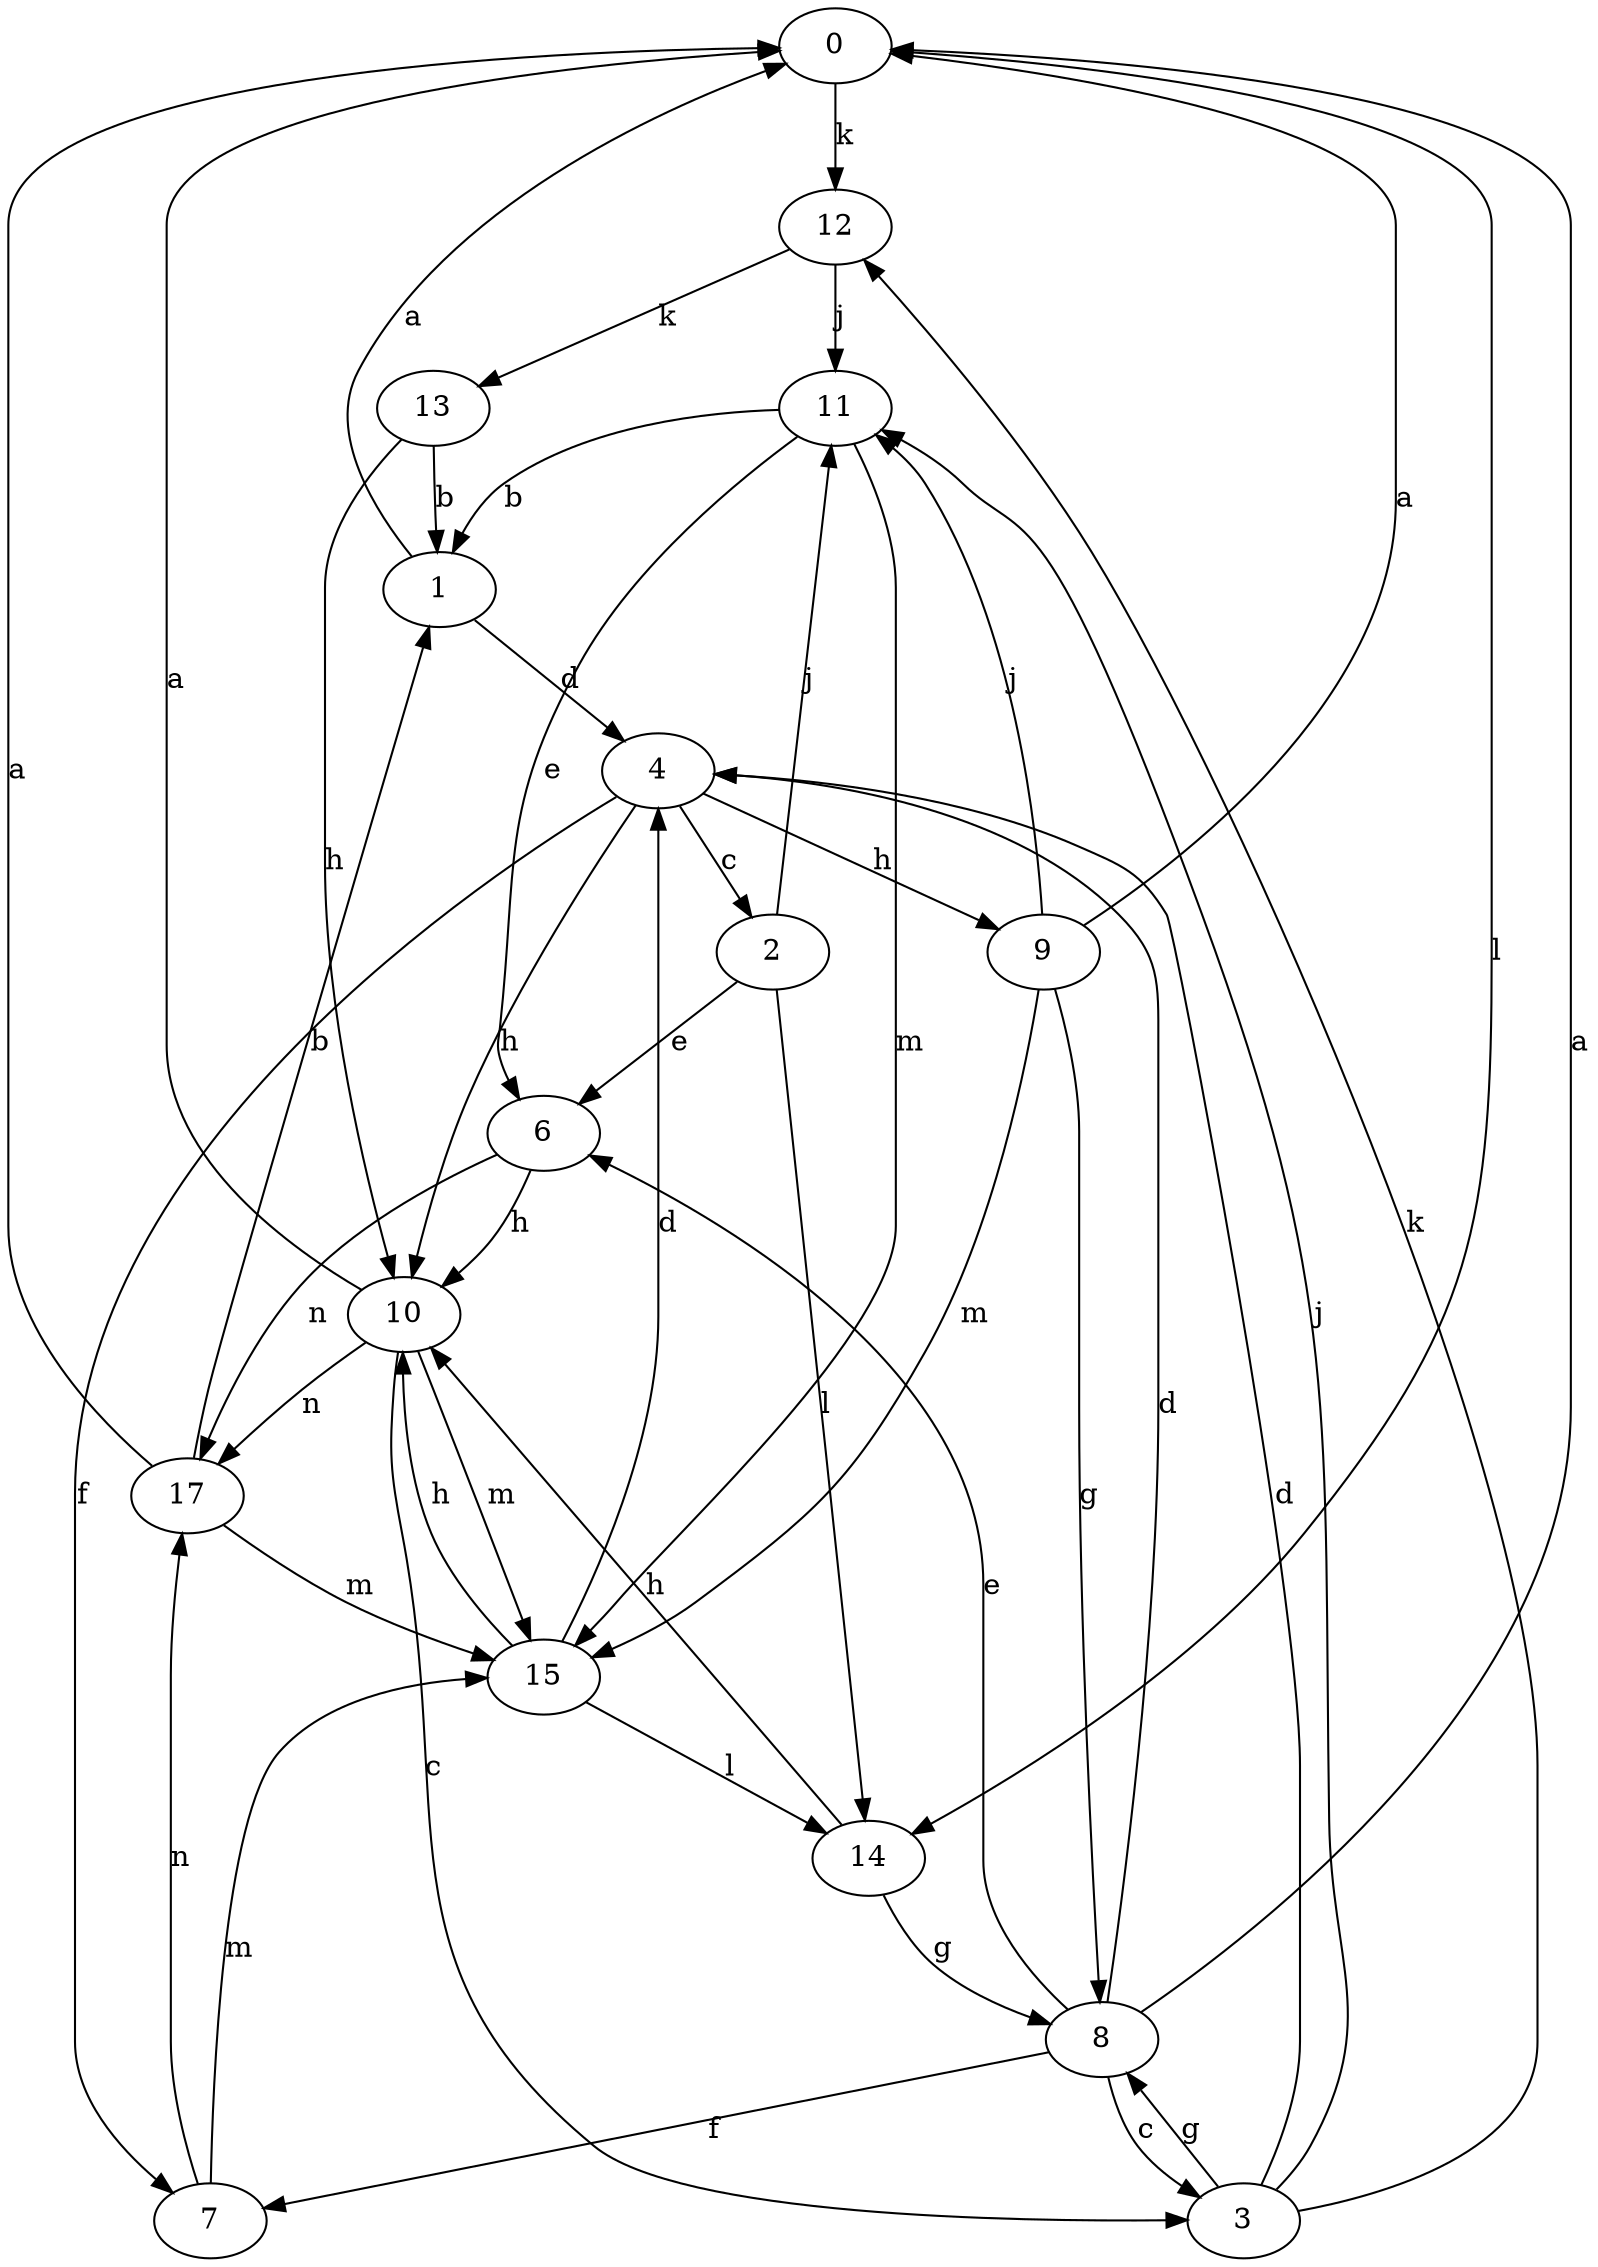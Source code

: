 strict digraph  {
0;
1;
2;
3;
4;
6;
7;
8;
9;
10;
11;
12;
13;
14;
15;
17;
0 -> 12  [label=k];
0 -> 14  [label=l];
1 -> 0  [label=a];
1 -> 4  [label=d];
2 -> 6  [label=e];
2 -> 11  [label=j];
2 -> 14  [label=l];
3 -> 4  [label=d];
3 -> 8  [label=g];
3 -> 11  [label=j];
3 -> 12  [label=k];
4 -> 2  [label=c];
4 -> 7  [label=f];
4 -> 9  [label=h];
4 -> 10  [label=h];
6 -> 10  [label=h];
6 -> 17  [label=n];
7 -> 15  [label=m];
7 -> 17  [label=n];
8 -> 0  [label=a];
8 -> 3  [label=c];
8 -> 4  [label=d];
8 -> 6  [label=e];
8 -> 7  [label=f];
9 -> 0  [label=a];
9 -> 8  [label=g];
9 -> 11  [label=j];
9 -> 15  [label=m];
10 -> 0  [label=a];
10 -> 3  [label=c];
10 -> 15  [label=m];
10 -> 17  [label=n];
11 -> 1  [label=b];
11 -> 6  [label=e];
11 -> 15  [label=m];
12 -> 11  [label=j];
12 -> 13  [label=k];
13 -> 1  [label=b];
13 -> 10  [label=h];
14 -> 8  [label=g];
14 -> 10  [label=h];
15 -> 4  [label=d];
15 -> 10  [label=h];
15 -> 14  [label=l];
17 -> 0  [label=a];
17 -> 1  [label=b];
17 -> 15  [label=m];
}
